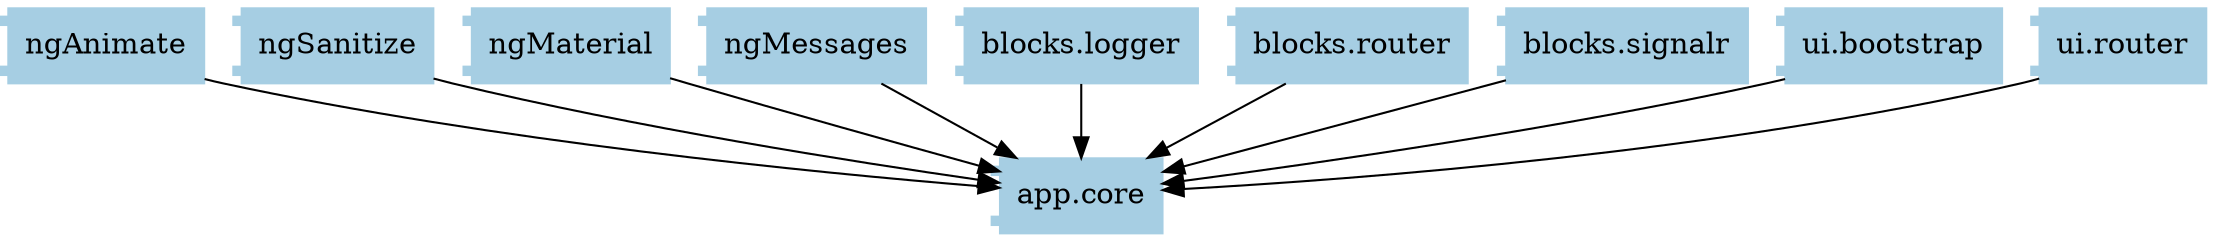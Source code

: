 digraph dependencies {
  node[shape="component",style="filled",colorscheme=paired12]


    node[shape="component"]
    "app.core"[label="app.core", color=1]

    
      "ngAnimate"[label="ngAnimate", color=1]
      "ngAnimate" -> "app.core"
    
      "ngSanitize"[label="ngSanitize", color=1]
      "ngSanitize" -> "app.core"
    
      "ngMaterial"[label="ngMaterial", color=1]
      "ngMaterial" -> "app.core"
    
      "ngMessages"[label="ngMessages", color=1]
      "ngMessages" -> "app.core"
    
      "blocks.logger"[label="blocks.logger", color=1]
      "blocks.logger" -> "app.core"
    
      "blocks.router"[label="blocks.router", color=1]
      "blocks.router" -> "app.core"
    
      "blocks.signalr"[label="blocks.signalr", color=1]
      "blocks.signalr" -> "app.core"
    
      "ui.bootstrap"[label="ui.bootstrap", color=1]
      "ui.bootstrap" -> "app.core"
    
      "ui.router"[label="ui.router", color=1]
      "ui.router" -> "app.core"
    


    node[shape="ellipse"]
    


    

    

    

    node[shape="cds"]
    

    









    node[shape="ellipse",style="filled", color=9]
    

    


    

    

    

    


}
